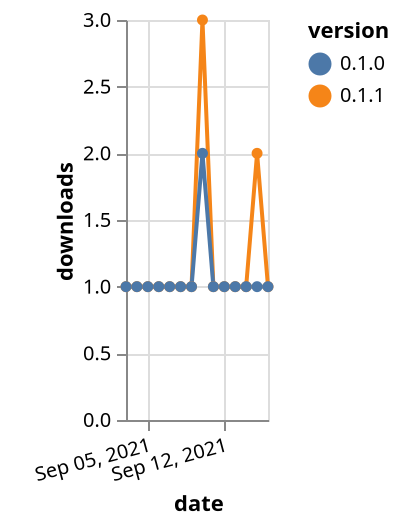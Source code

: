 {"$schema": "https://vega.github.io/schema/vega-lite/v5.json", "description": "A simple bar chart with embedded data.", "data": {"values": [{"date": "2021-09-03", "total": 186, "delta": 1, "version": "0.1.1"}, {"date": "2021-09-04", "total": 187, "delta": 1, "version": "0.1.1"}, {"date": "2021-09-05", "total": 188, "delta": 1, "version": "0.1.1"}, {"date": "2021-09-06", "total": 189, "delta": 1, "version": "0.1.1"}, {"date": "2021-09-07", "total": 190, "delta": 1, "version": "0.1.1"}, {"date": "2021-09-08", "total": 191, "delta": 1, "version": "0.1.1"}, {"date": "2021-09-09", "total": 192, "delta": 1, "version": "0.1.1"}, {"date": "2021-09-10", "total": 195, "delta": 3, "version": "0.1.1"}, {"date": "2021-09-11", "total": 196, "delta": 1, "version": "0.1.1"}, {"date": "2021-09-12", "total": 197, "delta": 1, "version": "0.1.1"}, {"date": "2021-09-13", "total": 198, "delta": 1, "version": "0.1.1"}, {"date": "2021-09-14", "total": 199, "delta": 1, "version": "0.1.1"}, {"date": "2021-09-15", "total": 201, "delta": 2, "version": "0.1.1"}, {"date": "2021-09-16", "total": 202, "delta": 1, "version": "0.1.1"}, {"date": "2021-09-03", "total": 244, "delta": 1, "version": "0.1.0"}, {"date": "2021-09-04", "total": 245, "delta": 1, "version": "0.1.0"}, {"date": "2021-09-05", "total": 246, "delta": 1, "version": "0.1.0"}, {"date": "2021-09-06", "total": 247, "delta": 1, "version": "0.1.0"}, {"date": "2021-09-07", "total": 248, "delta": 1, "version": "0.1.0"}, {"date": "2021-09-08", "total": 249, "delta": 1, "version": "0.1.0"}, {"date": "2021-09-09", "total": 250, "delta": 1, "version": "0.1.0"}, {"date": "2021-09-10", "total": 252, "delta": 2, "version": "0.1.0"}, {"date": "2021-09-11", "total": 253, "delta": 1, "version": "0.1.0"}, {"date": "2021-09-12", "total": 254, "delta": 1, "version": "0.1.0"}, {"date": "2021-09-13", "total": 255, "delta": 1, "version": "0.1.0"}, {"date": "2021-09-14", "total": 256, "delta": 1, "version": "0.1.0"}, {"date": "2021-09-15", "total": 257, "delta": 1, "version": "0.1.0"}, {"date": "2021-09-16", "total": 258, "delta": 1, "version": "0.1.0"}]}, "width": "container", "mark": {"type": "line", "point": {"filled": true}}, "encoding": {"x": {"field": "date", "type": "temporal", "timeUnit": "yearmonthdate", "title": "date", "axis": {"labelAngle": -15}}, "y": {"field": "delta", "type": "quantitative", "title": "downloads"}, "color": {"field": "version", "type": "nominal"}, "tooltip": {"field": "delta"}}}